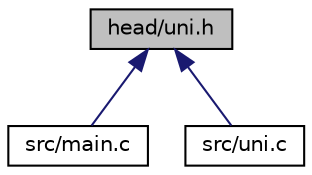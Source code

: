 digraph "head/uni.h"
{
  edge [fontname="Helvetica",fontsize="10",labelfontname="Helvetica",labelfontsize="10"];
  node [fontname="Helvetica",fontsize="10",shape=record];
  Node5 [label="head/uni.h",height=0.2,width=0.4,color="black", fillcolor="grey75", style="filled", fontcolor="black"];
  Node5 -> Node6 [dir="back",color="midnightblue",fontsize="10",style="solid",fontname="Helvetica"];
  Node6 [label="src/main.c",height=0.2,width=0.4,color="black", fillcolor="white", style="filled",URL="$main_8c.html",tooltip="Fichier principal, générateur de l&#39;exécutable principal \"rev_party\" Il vérifie les arguments..."];
  Node5 -> Node7 [dir="back",color="midnightblue",fontsize="10",style="solid",fontname="Helvetica"];
  Node7 [label="src/uni.c",height=0.2,width=0.4,color="black", fillcolor="white", style="filled",URL="$uni_8c.html",tooltip="Définie les fonctions déclarées dans uni.h. "];
}
